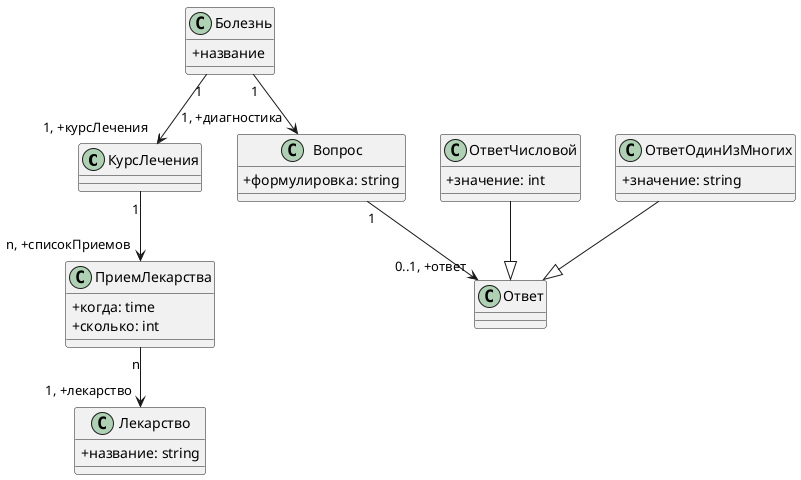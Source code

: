 @startuml base
skinparam classAttributeIconSize 0


class КурсЛечения {

}

class ПриемЛекарства {
    + когда: time
    + сколько: int
}
КурсЛечения "1" --> "n, +списокПриемов" ПриемЛекарства

class Лекарство {
    + название: string
}
ПриемЛекарства "n" --> "1, +лекарство" Лекарство

class Болезнь {
    + название
}
Болезнь "1" --> "1, +курсЛечения" КурсЛечения
Болезнь "1" --> "1, +диагностика" Вопрос

class Вопрос {
    + формулировка: string
}

class Ответ {
}
Вопрос "1" --> "0..1, +ответ" Ответ

class ОтветЧисловой {
    + значение: int
}
ОтветЧисловой --|> Ответ
class ОтветОдинИзМногих {
    + значение: string
}
ОтветОдинИзМногих --|> Ответ


@enduml